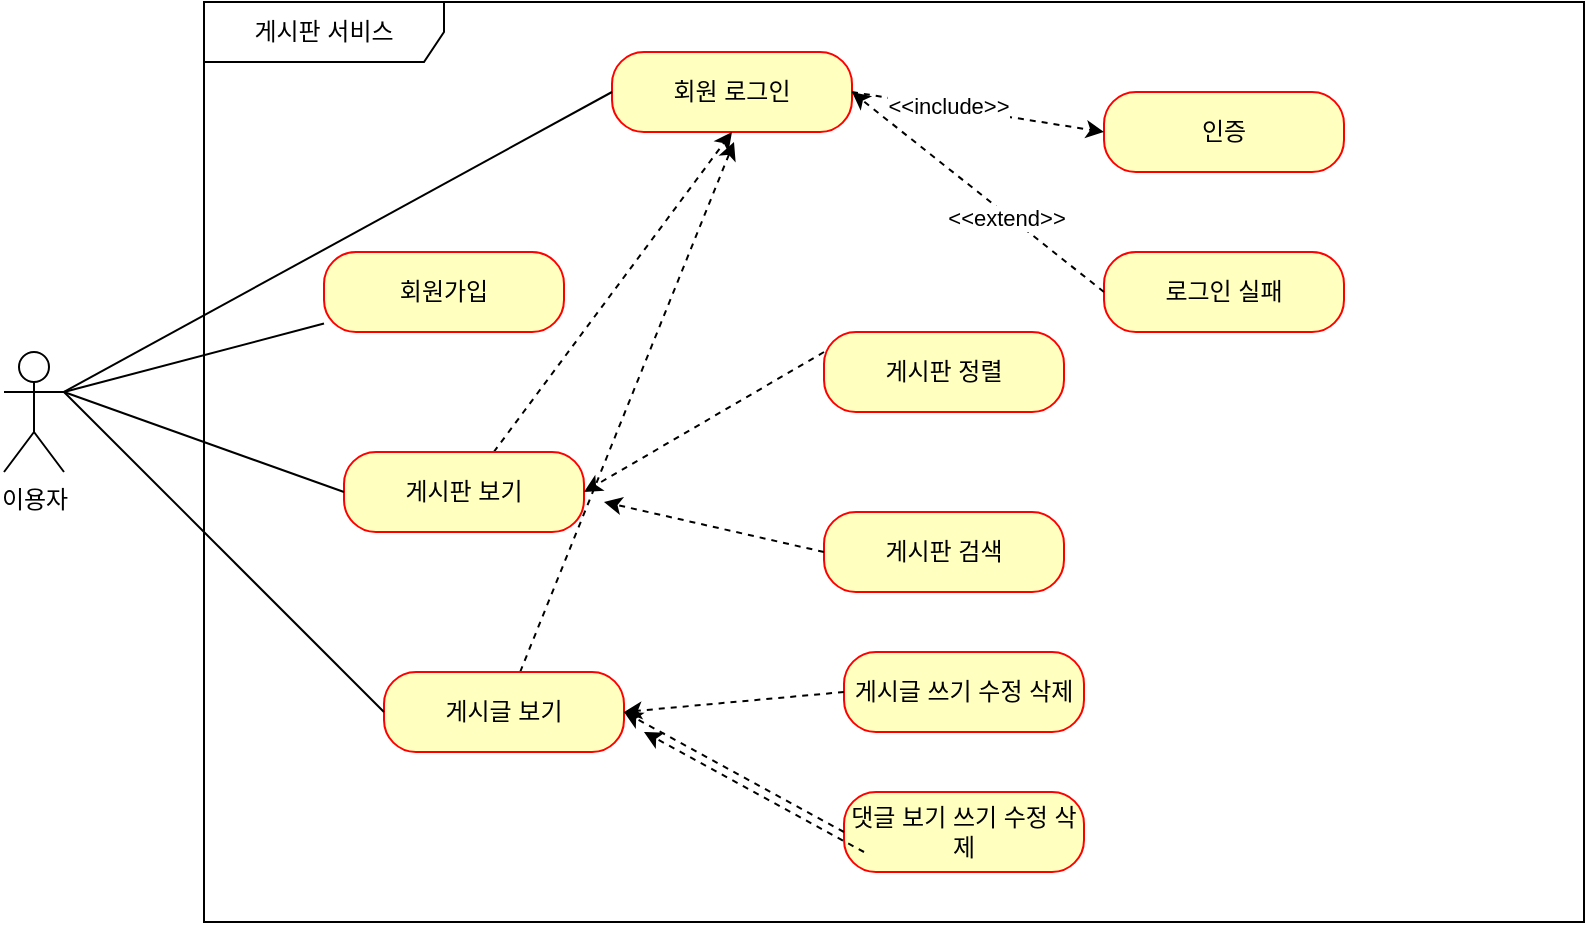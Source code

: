 <mxfile version="23.1.1" type="github">
  <diagram name="페이지-1" id="APyED3wssRUIyty6lMD_">
    <mxGraphModel dx="954" dy="652" grid="1" gridSize="10" guides="1" tooltips="1" connect="1" arrows="1" fold="1" page="1" pageScale="1" pageWidth="827" pageHeight="1169" math="0" shadow="0">
      <root>
        <mxCell id="0" />
        <mxCell id="1" parent="0" />
        <mxCell id="bmMR6TNxTaGH4uzIJUst-1" value="이용자" style="shape=umlActor;verticalLabelPosition=bottom;verticalAlign=top;html=1;outlineConnect=0;" vertex="1" parent="1">
          <mxGeometry x="20" y="195" width="30" height="60" as="geometry" />
        </mxCell>
        <mxCell id="bmMR6TNxTaGH4uzIJUst-2" value="게시판 서비스" style="shape=umlFrame;whiteSpace=wrap;html=1;pointerEvents=0;width=120;height=30;" vertex="1" parent="1">
          <mxGeometry x="120" y="20" width="690" height="460" as="geometry" />
        </mxCell>
        <mxCell id="bmMR6TNxTaGH4uzIJUst-19" value="" style="rounded=0;orthogonalLoop=1;jettySize=auto;html=1;entryX=1;entryY=0.333;entryDx=0;entryDy=0;entryPerimeter=0;endArrow=none;endFill=0;strokeColor=default;" edge="1" parent="1" source="bmMR6TNxTaGH4uzIJUst-4" target="bmMR6TNxTaGH4uzIJUst-1">
          <mxGeometry relative="1" as="geometry">
            <mxPoint x="60" y="225" as="targetPoint" />
          </mxGeometry>
        </mxCell>
        <mxCell id="bmMR6TNxTaGH4uzIJUst-4" value="회원가입" style="rounded=1;whiteSpace=wrap;html=1;arcSize=40;fontColor=#000000;fillColor=#ffffc0;strokeColor=#ff0000;" vertex="1" parent="1">
          <mxGeometry x="180" y="145" width="120" height="40" as="geometry" />
        </mxCell>
        <mxCell id="bmMR6TNxTaGH4uzIJUst-6" value="게시판 정렬" style="rounded=1;whiteSpace=wrap;html=1;arcSize=40;fontColor=#000000;fillColor=#ffffc0;strokeColor=#ff0000;" vertex="1" parent="1">
          <mxGeometry x="430" y="185" width="120" height="40" as="geometry" />
        </mxCell>
        <mxCell id="bmMR6TNxTaGH4uzIJUst-29" value="" style="rounded=0;orthogonalLoop=1;jettySize=auto;html=1;dashed=1;" edge="1" parent="1" source="bmMR6TNxTaGH4uzIJUst-7">
          <mxGeometry relative="1" as="geometry">
            <mxPoint x="385" y="90" as="targetPoint" />
          </mxGeometry>
        </mxCell>
        <mxCell id="bmMR6TNxTaGH4uzIJUst-7" value="게시글 보기" style="rounded=1;whiteSpace=wrap;html=1;arcSize=40;fontColor=#000000;fillColor=#ffffc0;strokeColor=#ff0000;" vertex="1" parent="1">
          <mxGeometry x="210" y="355" width="120" height="40" as="geometry" />
        </mxCell>
        <mxCell id="bmMR6TNxTaGH4uzIJUst-8" value="회원 로그인" style="rounded=1;whiteSpace=wrap;html=1;arcSize=40;fontColor=#000000;fillColor=#ffffc0;strokeColor=#ff0000;" vertex="1" parent="1">
          <mxGeometry x="324" y="45" width="120" height="40" as="geometry" />
        </mxCell>
        <mxCell id="bmMR6TNxTaGH4uzIJUst-9" value="인증" style="rounded=1;whiteSpace=wrap;html=1;arcSize=40;fontColor=#000000;fillColor=#ffffc0;strokeColor=#ff0000;" vertex="1" parent="1">
          <mxGeometry x="570" y="65" width="120" height="40" as="geometry" />
        </mxCell>
        <mxCell id="bmMR6TNxTaGH4uzIJUst-10" value="로그인 실패" style="rounded=1;whiteSpace=wrap;html=1;arcSize=40;fontColor=#000000;fillColor=#ffffc0;strokeColor=#ff0000;" vertex="1" parent="1">
          <mxGeometry x="570" y="145" width="120" height="40" as="geometry" />
        </mxCell>
        <mxCell id="bmMR6TNxTaGH4uzIJUst-28" value="" style="rounded=0;orthogonalLoop=1;jettySize=auto;html=1;entryX=0.5;entryY=1;entryDx=0;entryDy=0;dashed=1;" edge="1" parent="1" source="bmMR6TNxTaGH4uzIJUst-11" target="bmMR6TNxTaGH4uzIJUst-8">
          <mxGeometry relative="1" as="geometry" />
        </mxCell>
        <mxCell id="bmMR6TNxTaGH4uzIJUst-11" value="게시판 보기" style="rounded=1;whiteSpace=wrap;html=1;arcSize=40;fontColor=#000000;fillColor=#ffffc0;strokeColor=#ff0000;" vertex="1" parent="1">
          <mxGeometry x="190" y="245" width="120" height="40" as="geometry" />
        </mxCell>
        <mxCell id="bmMR6TNxTaGH4uzIJUst-12" value="게시판 검색" style="rounded=1;whiteSpace=wrap;html=1;arcSize=40;fontColor=#000000;fillColor=#ffffc0;strokeColor=#ff0000;" vertex="1" parent="1">
          <mxGeometry x="430" y="275" width="120" height="40" as="geometry" />
        </mxCell>
        <mxCell id="bmMR6TNxTaGH4uzIJUst-13" value="게시글 쓰기 수정 삭제" style="rounded=1;whiteSpace=wrap;html=1;arcSize=40;fontColor=#000000;fillColor=#ffffc0;strokeColor=#ff0000;" vertex="1" parent="1">
          <mxGeometry x="440" y="345" width="120" height="40" as="geometry" />
        </mxCell>
        <mxCell id="bmMR6TNxTaGH4uzIJUst-14" value="댓글 보기 쓰기 수정 삭제" style="rounded=1;whiteSpace=wrap;html=1;arcSize=40;fontColor=#000000;fillColor=#ffffc0;strokeColor=#ff0000;" vertex="1" parent="1">
          <mxGeometry x="440" y="415" width="120" height="40" as="geometry" />
        </mxCell>
        <mxCell id="bmMR6TNxTaGH4uzIJUst-20" value="" style="rounded=0;orthogonalLoop=1;jettySize=auto;html=1;endArrow=none;endFill=0;strokeColor=default;exitX=0;exitY=0.5;exitDx=0;exitDy=0;" edge="1" parent="1" source="bmMR6TNxTaGH4uzIJUst-11">
          <mxGeometry relative="1" as="geometry">
            <mxPoint x="207" y="135" as="sourcePoint" />
            <mxPoint x="50" y="215" as="targetPoint" />
          </mxGeometry>
        </mxCell>
        <mxCell id="bmMR6TNxTaGH4uzIJUst-21" value="" style="rounded=0;orthogonalLoop=1;jettySize=auto;html=1;endArrow=none;endFill=0;strokeColor=default;entryX=1;entryY=0.333;entryDx=0;entryDy=0;entryPerimeter=0;exitX=0;exitY=0.5;exitDx=0;exitDy=0;" edge="1" parent="1" source="bmMR6TNxTaGH4uzIJUst-7" target="bmMR6TNxTaGH4uzIJUst-1">
          <mxGeometry relative="1" as="geometry">
            <mxPoint x="170" y="375" as="sourcePoint" />
            <mxPoint x="60" y="215" as="targetPoint" />
          </mxGeometry>
        </mxCell>
        <mxCell id="bmMR6TNxTaGH4uzIJUst-23" value="" style="rounded=0;orthogonalLoop=1;jettySize=auto;html=1;entryX=1;entryY=0.333;entryDx=0;entryDy=0;entryPerimeter=0;endArrow=none;endFill=0;strokeColor=default;exitX=0;exitY=0.5;exitDx=0;exitDy=0;" edge="1" parent="1" source="bmMR6TNxTaGH4uzIJUst-8" target="bmMR6TNxTaGH4uzIJUst-1">
          <mxGeometry relative="1" as="geometry">
            <mxPoint x="160" y="115" as="sourcePoint" />
            <mxPoint x="20" y="157" as="targetPoint" />
          </mxGeometry>
        </mxCell>
        <mxCell id="bmMR6TNxTaGH4uzIJUst-24" value="" style="rounded=0;orthogonalLoop=1;jettySize=auto;html=1;entryX=0;entryY=0.5;entryDx=0;entryDy=0;endArrow=classic;endFill=1;strokeColor=default;dashed=1;exitX=1;exitY=0.5;exitDx=0;exitDy=0;" edge="1" parent="1" source="bmMR6TNxTaGH4uzIJUst-8" target="bmMR6TNxTaGH4uzIJUst-9">
          <mxGeometry relative="1" as="geometry">
            <mxPoint x="644" y="125" as="sourcePoint" />
            <mxPoint x="384" y="125" as="targetPoint" />
          </mxGeometry>
        </mxCell>
        <mxCell id="bmMR6TNxTaGH4uzIJUst-25" value="&amp;lt;&amp;lt;include&amp;gt;&amp;gt;" style="edgeLabel;html=1;align=center;verticalAlign=middle;resizable=0;points=[];" vertex="1" connectable="0" parent="bmMR6TNxTaGH4uzIJUst-24">
          <mxGeometry x="-0.238" y="1" relative="1" as="geometry">
            <mxPoint as="offset" />
          </mxGeometry>
        </mxCell>
        <mxCell id="bmMR6TNxTaGH4uzIJUst-26" value="" style="rounded=0;orthogonalLoop=1;jettySize=auto;html=1;entryX=1;entryY=0.5;entryDx=0;entryDy=0;endArrow=classic;endFill=1;strokeColor=default;dashed=1;exitX=0;exitY=0.5;exitDx=0;exitDy=0;" edge="1" parent="1" source="bmMR6TNxTaGH4uzIJUst-10" target="bmMR6TNxTaGH4uzIJUst-8">
          <mxGeometry relative="1" as="geometry">
            <mxPoint x="320" y="95" as="sourcePoint" />
            <mxPoint x="580" y="95" as="targetPoint" />
          </mxGeometry>
        </mxCell>
        <mxCell id="bmMR6TNxTaGH4uzIJUst-27" value="&amp;lt;&amp;lt;extend&amp;gt;&amp;gt;" style="edgeLabel;html=1;align=center;verticalAlign=middle;resizable=0;points=[];" vertex="1" connectable="0" parent="bmMR6TNxTaGH4uzIJUst-26">
          <mxGeometry x="-0.238" y="1" relative="1" as="geometry">
            <mxPoint as="offset" />
          </mxGeometry>
        </mxCell>
        <mxCell id="bmMR6TNxTaGH4uzIJUst-30" value="" style="rounded=0;orthogonalLoop=1;jettySize=auto;html=1;dashed=1;exitX=0;exitY=0.25;exitDx=0;exitDy=0;entryX=1;entryY=0.5;entryDx=0;entryDy=0;" edge="1" parent="1" source="bmMR6TNxTaGH4uzIJUst-6" target="bmMR6TNxTaGH4uzIJUst-11">
          <mxGeometry relative="1" as="geometry">
            <mxPoint x="288" y="365" as="sourcePoint" />
            <mxPoint x="395" y="100" as="targetPoint" />
          </mxGeometry>
        </mxCell>
        <mxCell id="bmMR6TNxTaGH4uzIJUst-31" value="" style="rounded=0;orthogonalLoop=1;jettySize=auto;html=1;dashed=1;exitX=0;exitY=0.5;exitDx=0;exitDy=0;" edge="1" parent="1" source="bmMR6TNxTaGH4uzIJUst-12">
          <mxGeometry relative="1" as="geometry">
            <mxPoint x="298" y="375" as="sourcePoint" />
            <mxPoint x="320" y="270" as="targetPoint" />
          </mxGeometry>
        </mxCell>
        <mxCell id="bmMR6TNxTaGH4uzIJUst-32" value="" style="rounded=0;orthogonalLoop=1;jettySize=auto;html=1;dashed=1;exitX=0;exitY=0.5;exitDx=0;exitDy=0;entryX=1;entryY=0.5;entryDx=0;entryDy=0;" edge="1" parent="1" source="bmMR6TNxTaGH4uzIJUst-13" target="bmMR6TNxTaGH4uzIJUst-7">
          <mxGeometry relative="1" as="geometry">
            <mxPoint x="308" y="385" as="sourcePoint" />
            <mxPoint x="415" y="120" as="targetPoint" />
          </mxGeometry>
        </mxCell>
        <mxCell id="bmMR6TNxTaGH4uzIJUst-33" value="" style="rounded=0;orthogonalLoop=1;jettySize=auto;html=1;dashed=1;exitX=0;exitY=0.5;exitDx=0;exitDy=0;entryX=1;entryY=0.5;entryDx=0;entryDy=0;" edge="1" parent="1" source="bmMR6TNxTaGH4uzIJUst-14" target="bmMR6TNxTaGH4uzIJUst-7">
          <mxGeometry relative="1" as="geometry">
            <mxPoint x="318" y="395" as="sourcePoint" />
            <mxPoint x="425" y="130" as="targetPoint" />
          </mxGeometry>
        </mxCell>
        <mxCell id="bmMR6TNxTaGH4uzIJUst-34" value="" style="rounded=0;orthogonalLoop=1;jettySize=auto;html=1;dashed=1;exitX=0;exitY=0.5;exitDx=0;exitDy=0;entryX=1;entryY=0.5;entryDx=0;entryDy=0;" edge="1" parent="1">
          <mxGeometry relative="1" as="geometry">
            <mxPoint x="450" y="445" as="sourcePoint" />
            <mxPoint x="340" y="385" as="targetPoint" />
          </mxGeometry>
        </mxCell>
      </root>
    </mxGraphModel>
  </diagram>
</mxfile>
